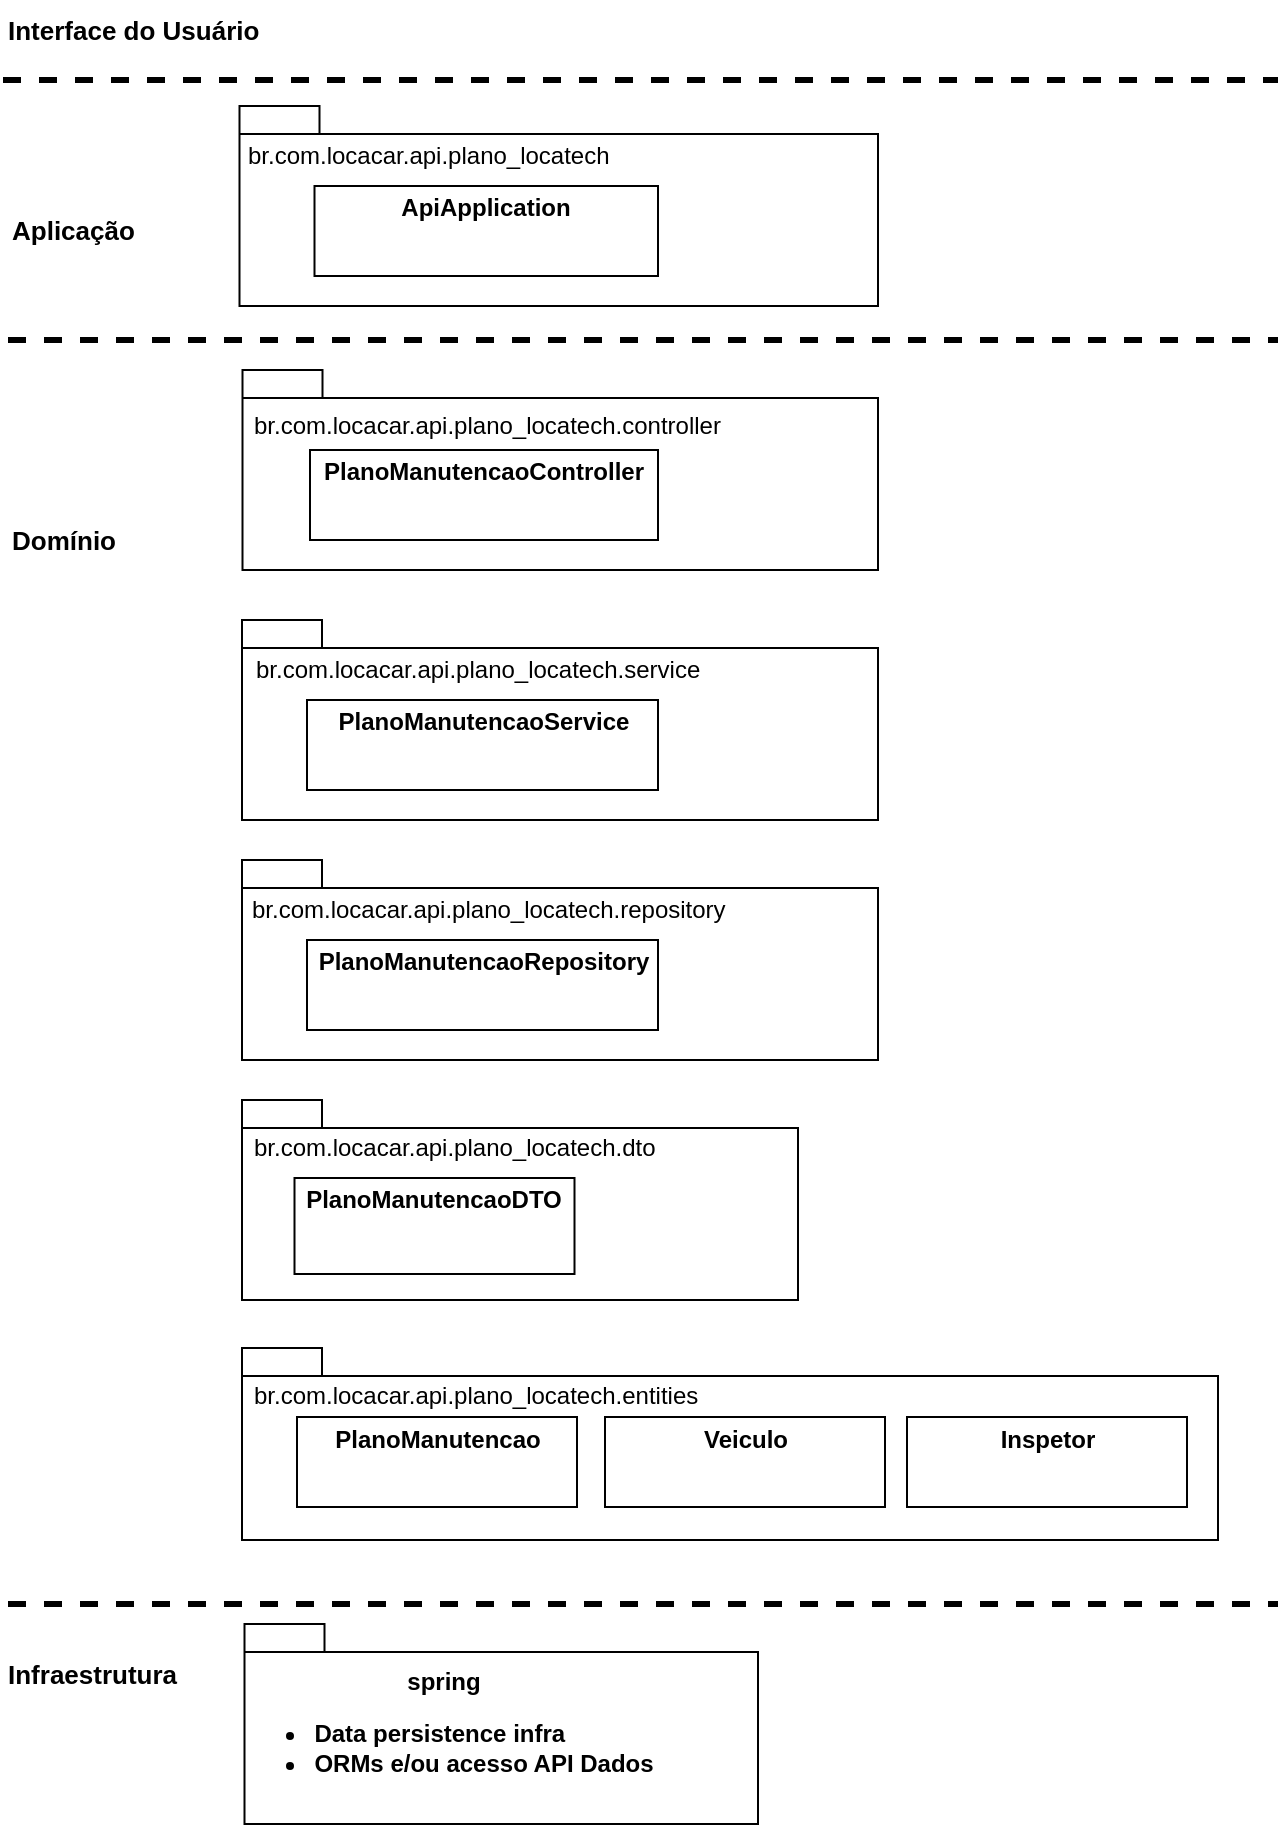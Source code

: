 <mxfile version="22.1.17" type="device">
  <diagram name="Page-1" id="5f0bae14-7c28-e335-631c-24af17079c00">
    <mxGraphModel dx="1434" dy="784" grid="1" gridSize="10" guides="1" tooltips="1" connect="1" arrows="1" fold="1" page="1" pageScale="1" pageWidth="1169" pageHeight="827" background="none" math="0" shadow="0">
      <root>
        <mxCell id="0" />
        <mxCell id="1" parent="0" />
        <mxCell id="SHrYjwZxxFRvRsRkmXIJ-18" value="" style="shape=folder;fontStyle=1;spacingTop=10;tabWidth=40;tabHeight=14;tabPosition=left;html=1;whiteSpace=wrap;align=center;movable=1;resizable=1;rotatable=1;deletable=1;editable=1;locked=0;connectable=1;" parent="1" vertex="1">
          <mxGeometry x="162.25" y="225" width="317.75" height="100" as="geometry" />
        </mxCell>
        <mxCell id="SHrYjwZxxFRvRsRkmXIJ-20" value="&lt;p style=&quot;margin: 4px 0px 0px;&quot;&gt;&lt;b style=&quot;background-color: initial;&quot;&gt;PlanoManutencaoController&lt;/b&gt;&lt;br&gt;&lt;/p&gt;" style="verticalAlign=top;align=center;overflow=fill;fontSize=12;fontFamily=Helvetica;html=1;whiteSpace=wrap;movable=1;resizable=1;rotatable=1;deletable=1;editable=1;locked=0;connectable=1;" parent="1" vertex="1">
          <mxGeometry x="196" y="265" width="174" height="45" as="geometry" />
        </mxCell>
        <mxCell id="SHrYjwZxxFRvRsRkmXIJ-21" value="br.com.locacar.api.plano_locatech.controller" style="text;html=1;strokeColor=none;fillColor=none;align=left;verticalAlign=middle;whiteSpace=wrap;rounded=0;" parent="1" vertex="1">
          <mxGeometry x="165.5" y="238" width="338.75" height="30" as="geometry" />
        </mxCell>
        <mxCell id="SHrYjwZxxFRvRsRkmXIJ-28" value="" style="shape=folder;fontStyle=1;spacingTop=10;tabWidth=40;tabHeight=14;tabPosition=left;html=1;whiteSpace=wrap;align=center;movable=1;resizable=1;rotatable=1;deletable=1;editable=1;locked=0;connectable=1;" parent="1" vertex="1">
          <mxGeometry x="160.75" y="93" width="319.25" height="100" as="geometry" />
        </mxCell>
        <mxCell id="SHrYjwZxxFRvRsRkmXIJ-29" value="&lt;p style=&quot;margin: 4px 0px 0px;&quot;&gt;&lt;b style=&quot;background-color: initial;&quot;&gt;ApiApplication&lt;/b&gt;&lt;br&gt;&lt;/p&gt;" style="verticalAlign=top;align=center;overflow=fill;fontSize=12;fontFamily=Helvetica;html=1;whiteSpace=wrap;movable=1;resizable=1;rotatable=1;deletable=1;editable=1;locked=0;connectable=1;" parent="1" vertex="1">
          <mxGeometry x="198.25" y="133" width="171.75" height="45" as="geometry" />
        </mxCell>
        <mxCell id="SHrYjwZxxFRvRsRkmXIJ-30" value="br.com.locacar.api.plano_locatech" style="text;html=1;strokeColor=none;fillColor=none;align=left;verticalAlign=middle;whiteSpace=wrap;rounded=0;" parent="1" vertex="1">
          <mxGeometry x="162.75" y="103" width="257.25" height="30" as="geometry" />
        </mxCell>
        <mxCell id="SHrYjwZxxFRvRsRkmXIJ-31" value="" style="shape=folder;fontStyle=1;spacingTop=10;tabWidth=40;tabHeight=14;tabPosition=left;html=1;whiteSpace=wrap;align=center;movable=1;resizable=1;rotatable=1;deletable=1;editable=1;locked=0;connectable=1;" parent="1" vertex="1">
          <mxGeometry x="162" y="350" width="318" height="100" as="geometry" />
        </mxCell>
        <mxCell id="SHrYjwZxxFRvRsRkmXIJ-32" value="&lt;p style=&quot;margin: 4px 0px 0px;&quot;&gt;&lt;b style=&quot;background-color: initial;&quot;&gt;PlanoManutencaoService&lt;/b&gt;&lt;br&gt;&lt;/p&gt;" style="verticalAlign=top;align=center;overflow=fill;fontSize=12;fontFamily=Helvetica;html=1;whiteSpace=wrap;movable=1;resizable=1;rotatable=1;deletable=1;editable=1;locked=0;connectable=1;" parent="1" vertex="1">
          <mxGeometry x="194.5" y="390" width="175.5" height="45" as="geometry" />
        </mxCell>
        <mxCell id="SHrYjwZxxFRvRsRkmXIJ-33" value="br.com.locacar.api.plano_locatech.service" style="text;html=1;strokeColor=none;fillColor=none;align=left;verticalAlign=middle;whiteSpace=wrap;rounded=0;" parent="1" vertex="1">
          <mxGeometry x="167" y="360" width="311" height="30" as="geometry" />
        </mxCell>
        <mxCell id="SHrYjwZxxFRvRsRkmXIJ-34" value="" style="shape=folder;fontStyle=1;spacingTop=10;tabWidth=40;tabHeight=14;tabPosition=left;html=1;whiteSpace=wrap;align=center;movable=1;resizable=1;rotatable=1;deletable=1;editable=1;locked=0;connectable=1;" parent="1" vertex="1">
          <mxGeometry x="162" y="470" width="318" height="100" as="geometry" />
        </mxCell>
        <mxCell id="SHrYjwZxxFRvRsRkmXIJ-35" value="&lt;p style=&quot;margin: 4px 0px 0px;&quot;&gt;&lt;b style=&quot;background-color: initial;&quot;&gt;PlanoManutencaoRepository&lt;/b&gt;&lt;br&gt;&lt;/p&gt;" style="verticalAlign=top;align=center;overflow=fill;fontSize=12;fontFamily=Helvetica;html=1;whiteSpace=wrap;movable=1;resizable=1;rotatable=1;deletable=1;editable=1;locked=0;connectable=1;" parent="1" vertex="1">
          <mxGeometry x="194.5" y="510" width="175.5" height="45" as="geometry" />
        </mxCell>
        <mxCell id="SHrYjwZxxFRvRsRkmXIJ-36" value="br.com.locacar.api.plano_locatech.repository" style="text;html=1;strokeColor=none;fillColor=none;align=left;verticalAlign=middle;whiteSpace=wrap;rounded=0;" parent="1" vertex="1">
          <mxGeometry x="164.75" y="480" width="319.25" height="30" as="geometry" />
        </mxCell>
        <mxCell id="SHrYjwZxxFRvRsRkmXIJ-37" value="" style="shape=folder;fontStyle=1;spacingTop=10;tabWidth=40;tabHeight=14;tabPosition=left;html=1;whiteSpace=wrap;align=center;movable=1;resizable=1;rotatable=1;deletable=1;editable=1;locked=0;connectable=1;" parent="1" vertex="1">
          <mxGeometry x="162" y="590" width="278" height="100" as="geometry" />
        </mxCell>
        <mxCell id="SHrYjwZxxFRvRsRkmXIJ-38" value="&lt;p style=&quot;margin: 4px 0px 0px;&quot;&gt;&lt;b style=&quot;background-color: initial;&quot;&gt;PlanoManutencaoDTO&lt;/b&gt;&lt;br&gt;&lt;/p&gt;" style="verticalAlign=top;align=center;overflow=fill;fontSize=12;fontFamily=Helvetica;html=1;whiteSpace=wrap;movable=1;resizable=1;rotatable=1;deletable=1;editable=1;locked=0;connectable=1;" parent="1" vertex="1">
          <mxGeometry x="188.25" y="629" width="140" height="48" as="geometry" />
        </mxCell>
        <mxCell id="SHrYjwZxxFRvRsRkmXIJ-39" value="br.com.locacar.api.plano_locatech.dto" style="text;html=1;strokeColor=none;fillColor=none;align=left;verticalAlign=middle;whiteSpace=wrap;rounded=0;" parent="1" vertex="1">
          <mxGeometry x="166" y="599" width="276" height="30" as="geometry" />
        </mxCell>
        <mxCell id="SHrYjwZxxFRvRsRkmXIJ-40" value="" style="shape=folder;fontStyle=1;spacingTop=10;tabWidth=40;tabHeight=14;tabPosition=left;html=1;whiteSpace=wrap;align=center;movable=1;resizable=1;rotatable=1;deletable=1;editable=1;locked=0;connectable=1;" parent="1" vertex="1">
          <mxGeometry x="163.25" y="852" width="256.75" height="100" as="geometry" />
        </mxCell>
        <mxCell id="SHrYjwZxxFRvRsRkmXIJ-42" value="&lt;b&gt;spring&lt;br&gt;&lt;ul&gt;&lt;li style=&quot;text-align: left;&quot;&gt;Data persistence infra&lt;/li&gt;&lt;li style=&quot;text-align: left;&quot;&gt;ORMs e/ou acesso API Dados&lt;/li&gt;&lt;/ul&gt;&lt;/b&gt;" style="text;html=1;strokeColor=none;fillColor=none;align=center;verticalAlign=middle;whiteSpace=wrap;rounded=0;" parent="1" vertex="1">
          <mxGeometry x="153.25" y="892" width="220" height="30" as="geometry" />
        </mxCell>
        <mxCell id="SHrYjwZxxFRvRsRkmXIJ-45" value="" style="shape=folder;fontStyle=1;spacingTop=10;tabWidth=40;tabHeight=14;tabPosition=left;html=1;whiteSpace=wrap;align=center;movable=1;resizable=1;rotatable=1;deletable=1;editable=1;locked=0;connectable=1;" parent="1" vertex="1">
          <mxGeometry x="162" y="714" width="488" height="96" as="geometry" />
        </mxCell>
        <mxCell id="SHrYjwZxxFRvRsRkmXIJ-46" value="&lt;p style=&quot;margin: 4px 0px 0px;&quot;&gt;&lt;b style=&quot;background-color: initial;&quot;&gt;PlanoManutencao&lt;/b&gt;&lt;br&gt;&lt;/p&gt;" style="verticalAlign=top;align=center;overflow=fill;fontSize=12;fontFamily=Helvetica;html=1;whiteSpace=wrap;movable=1;resizable=1;rotatable=1;deletable=1;editable=1;locked=0;connectable=1;" parent="1" vertex="1">
          <mxGeometry x="189.5" y="748.5" width="140" height="45" as="geometry" />
        </mxCell>
        <mxCell id="SHrYjwZxxFRvRsRkmXIJ-47" value="br.com.locacar.api.plano_locatech.entities" style="text;html=1;strokeColor=none;fillColor=none;align=left;verticalAlign=middle;whiteSpace=wrap;rounded=0;" parent="1" vertex="1">
          <mxGeometry x="166" y="723" width="294" height="30" as="geometry" />
        </mxCell>
        <mxCell id="SHrYjwZxxFRvRsRkmXIJ-52" value="&lt;p style=&quot;margin: 4px 0px 0px;&quot;&gt;&lt;b style=&quot;background-color: initial;&quot;&gt;Veiculo&lt;/b&gt;&lt;br&gt;&lt;/p&gt;" style="verticalAlign=top;align=center;overflow=fill;fontSize=12;fontFamily=Helvetica;html=1;whiteSpace=wrap;movable=1;resizable=1;rotatable=1;deletable=1;editable=1;locked=0;connectable=1;" parent="1" vertex="1">
          <mxGeometry x="343.5" y="748.5" width="140" height="45" as="geometry" />
        </mxCell>
        <mxCell id="mgbPzSR5ZNTpy0_arQ9--2" value="" style="endArrow=none;dashed=1;html=1;rounded=0;spacing=5;strokeWidth=3;" parent="1" edge="1">
          <mxGeometry width="50" height="50" relative="1" as="geometry">
            <mxPoint x="45" y="210" as="sourcePoint" />
            <mxPoint x="680" y="210" as="targetPoint" />
          </mxGeometry>
        </mxCell>
        <mxCell id="mgbPzSR5ZNTpy0_arQ9--3" value="" style="endArrow=none;dashed=1;html=1;rounded=0;spacing=5;strokeWidth=3;" parent="1" edge="1">
          <mxGeometry width="50" height="50" relative="1" as="geometry">
            <mxPoint x="42.5" y="80" as="sourcePoint" />
            <mxPoint x="680" y="80" as="targetPoint" />
          </mxGeometry>
        </mxCell>
        <mxCell id="mgbPzSR5ZNTpy0_arQ9--5" value="" style="endArrow=none;dashed=1;html=1;rounded=0;spacing=5;strokeWidth=3;" parent="1" edge="1">
          <mxGeometry width="50" height="50" relative="1" as="geometry">
            <mxPoint x="45" y="842" as="sourcePoint" />
            <mxPoint x="680" y="842" as="targetPoint" />
          </mxGeometry>
        </mxCell>
        <mxCell id="mgbPzSR5ZNTpy0_arQ9--6" value="&lt;b&gt;&lt;font style=&quot;font-size: 13px;&quot;&gt;Aplicação&lt;/font&gt;&lt;/b&gt;" style="text;html=1;strokeColor=none;fillColor=none;align=left;verticalAlign=middle;whiteSpace=wrap;rounded=0;" parent="1" vertex="1">
          <mxGeometry x="45" y="140" width="90" height="30" as="geometry" />
        </mxCell>
        <mxCell id="mgbPzSR5ZNTpy0_arQ9--7" value="&lt;b&gt;&lt;font style=&quot;font-size: 13px;&quot;&gt;Domínio&lt;/font&gt;&lt;/b&gt;" style="text;html=1;strokeColor=none;fillColor=none;align=left;verticalAlign=middle;whiteSpace=wrap;rounded=0;" parent="1" vertex="1">
          <mxGeometry x="45" y="295" width="90" height="30" as="geometry" />
        </mxCell>
        <mxCell id="mgbPzSR5ZNTpy0_arQ9--8" value="&lt;span style=&quot;font-size: 13px;&quot;&gt;&lt;b&gt;Infraestrutura&lt;/b&gt;&lt;/span&gt;" style="text;html=1;strokeColor=none;fillColor=none;align=left;verticalAlign=middle;whiteSpace=wrap;rounded=0;" parent="1" vertex="1">
          <mxGeometry x="42.5" y="862" width="100" height="30" as="geometry" />
        </mxCell>
        <mxCell id="mgbPzSR5ZNTpy0_arQ9--9" value="&lt;b&gt;&lt;font style=&quot;font-size: 13px;&quot;&gt;Interface do Usuário&lt;/font&gt;&lt;/b&gt;" style="text;html=1;strokeColor=none;fillColor=none;align=left;verticalAlign=middle;whiteSpace=wrap;rounded=0;" parent="1" vertex="1">
          <mxGeometry x="42.5" y="40" width="131" height="30" as="geometry" />
        </mxCell>
        <mxCell id="vFnGD5-m_LnVGo-z7X76-6" value="&lt;p style=&quot;margin: 4px 0px 0px;&quot;&gt;&lt;b style=&quot;background-color: initial;&quot;&gt;Inspetor&lt;/b&gt;&lt;br&gt;&lt;/p&gt;" style="verticalAlign=top;align=center;overflow=fill;fontSize=12;fontFamily=Helvetica;html=1;whiteSpace=wrap;movable=1;resizable=1;rotatable=1;deletable=1;editable=1;locked=0;connectable=1;" parent="1" vertex="1">
          <mxGeometry x="494.5" y="748.5" width="140" height="45" as="geometry" />
        </mxCell>
      </root>
    </mxGraphModel>
  </diagram>
</mxfile>

